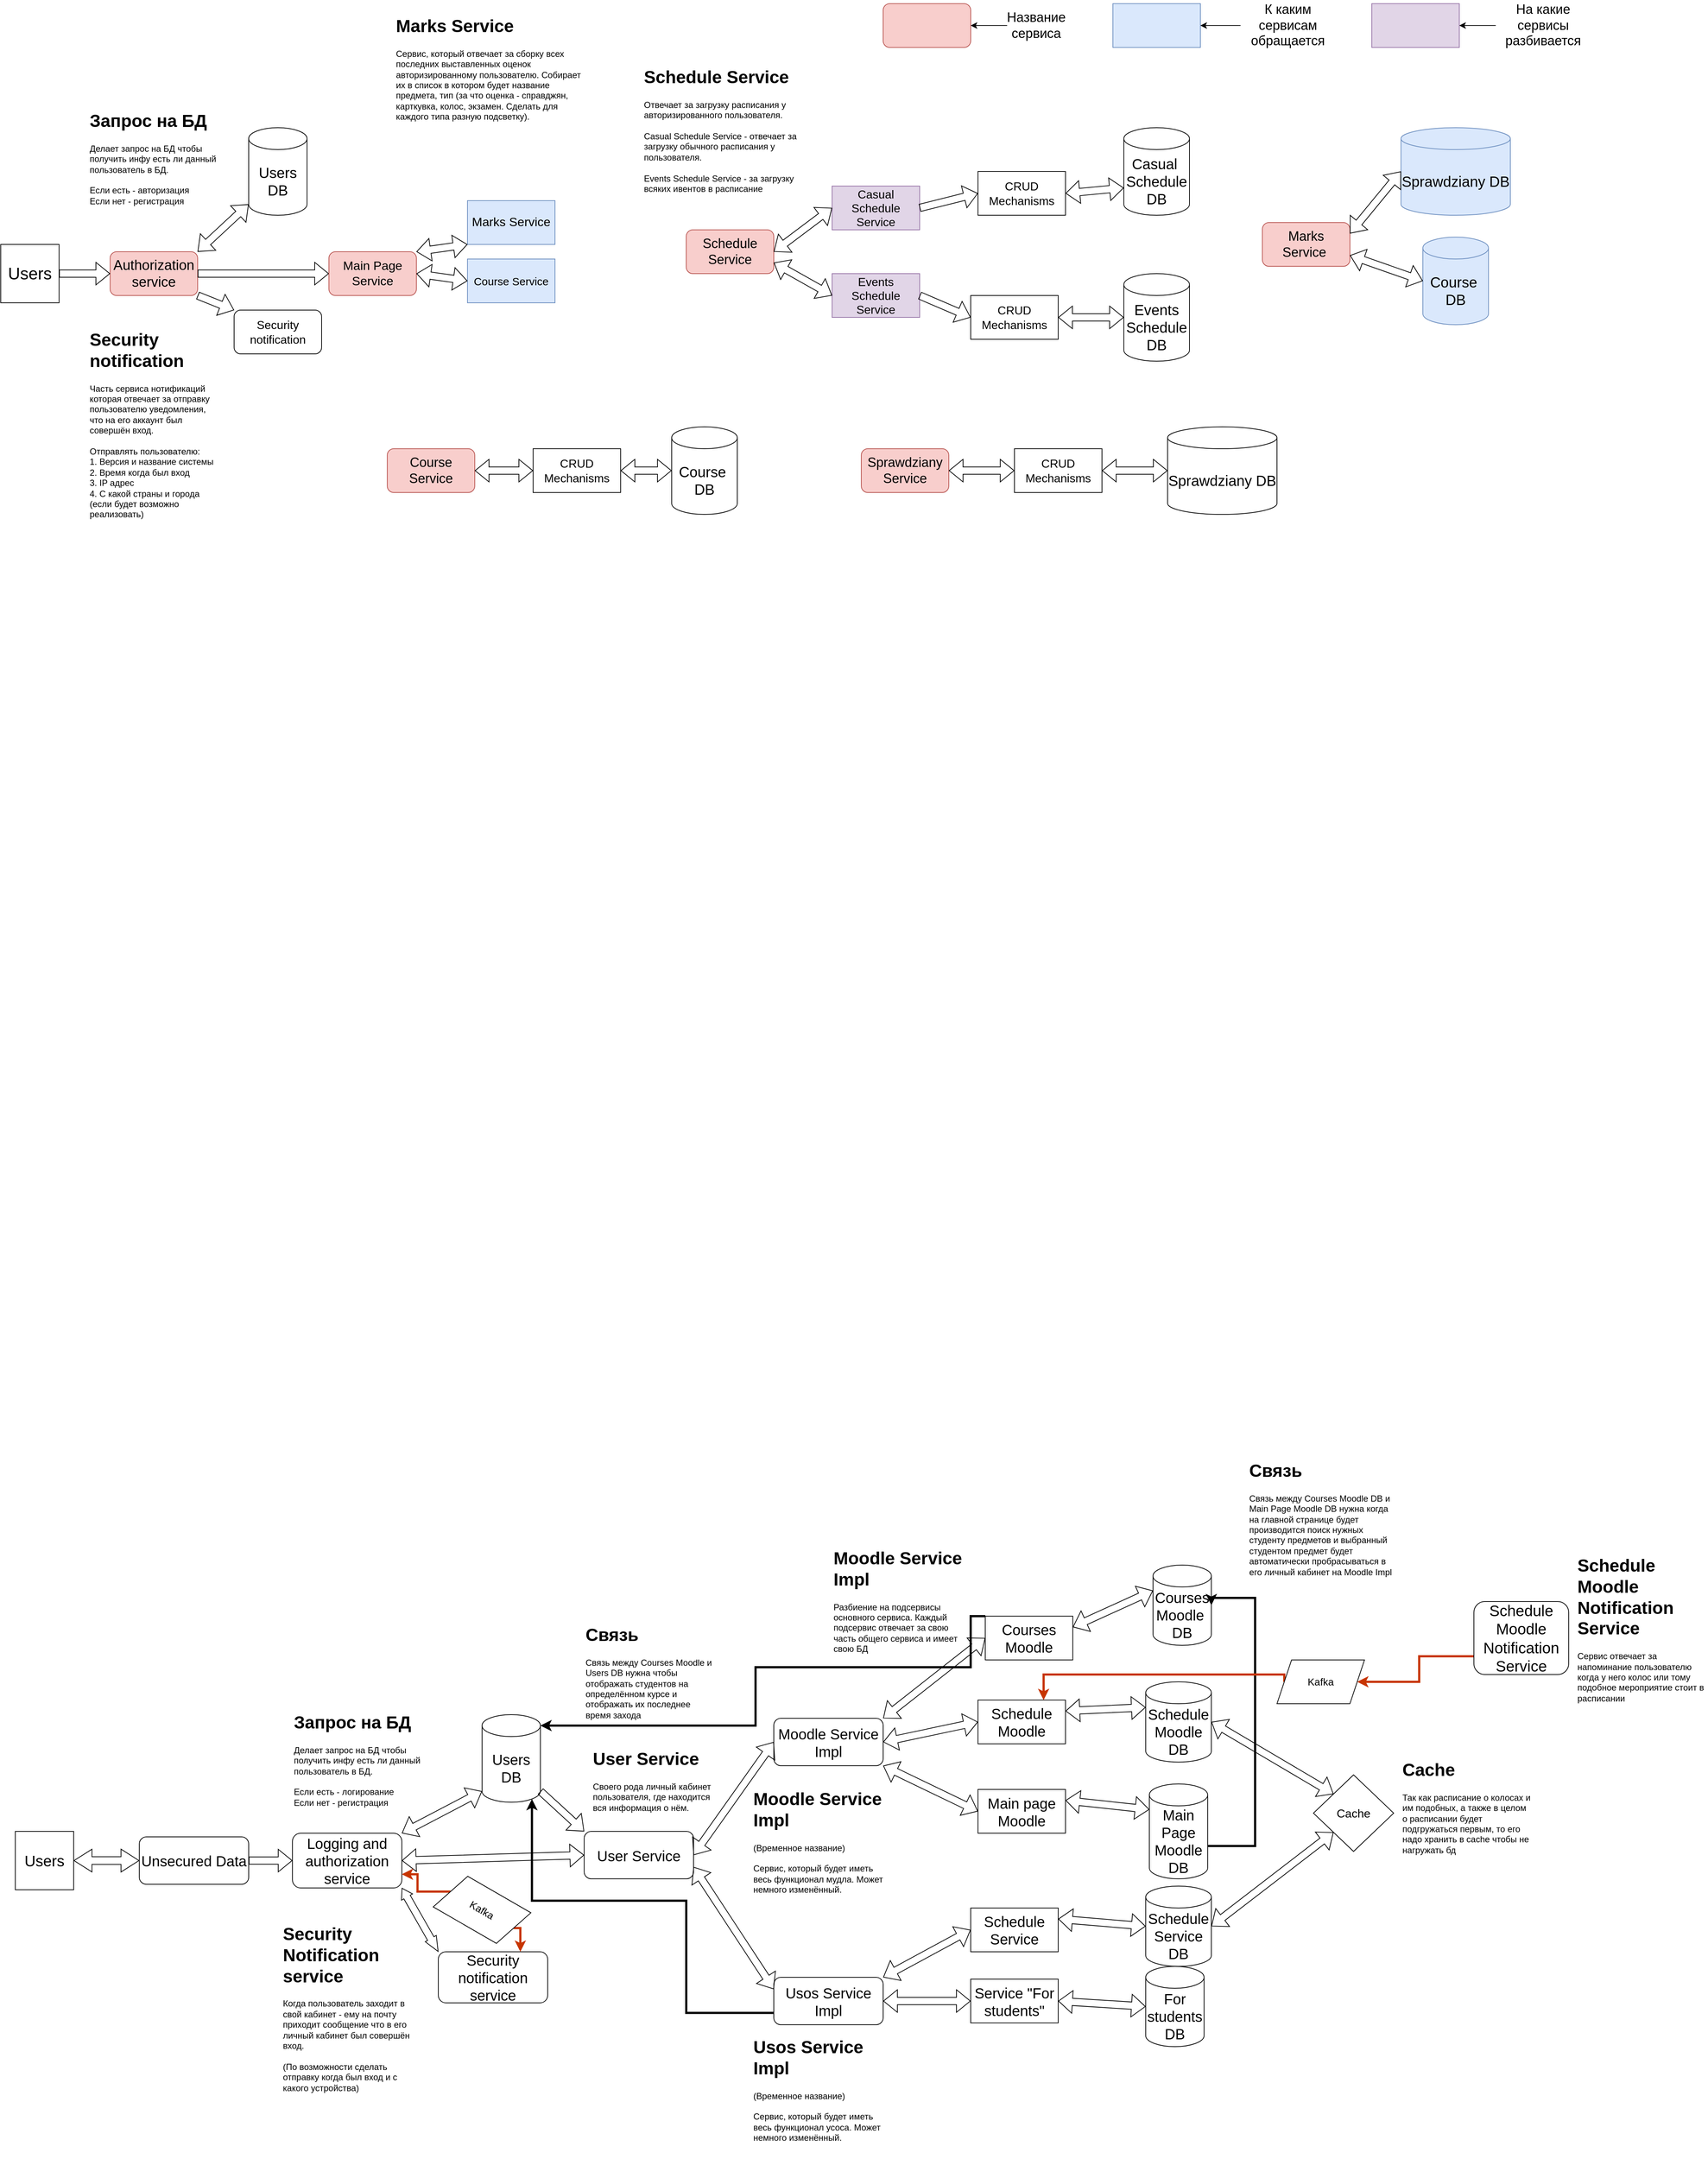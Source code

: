 <mxfile version="24.5.5" type="device">
  <diagram name="Page-1" id="z9QGjYGTWGTTBQzxNK9d">
    <mxGraphModel dx="1736" dy="1939" grid="1" gridSize="10" guides="1" tooltips="1" connect="1" arrows="1" fold="1" page="1" pageScale="1" pageWidth="2000" pageHeight="1000" math="0" shadow="0">
      <root>
        <mxCell id="0" />
        <mxCell id="1" parent="0" />
        <mxCell id="XsvZXBz9a4h5eeezJBc0-1" value="Users" style="whiteSpace=wrap;html=1;aspect=fixed;fontSize=21;" parent="1" vertex="1">
          <mxGeometry x="20" y="1525" width="80" height="80" as="geometry" />
        </mxCell>
        <mxCell id="XsvZXBz9a4h5eeezJBc0-2" value="" style="shape=flexArrow;endArrow=classic;startArrow=classic;html=1;rounded=0;exitX=1;exitY=0.5;exitDx=0;exitDy=0;entryX=0;entryY=0.5;entryDx=0;entryDy=0;width=10.4;startSize=7.864;startWidth=19.68;endSize=7.864;" parent="1" source="XsvZXBz9a4h5eeezJBc0-1" target="XsvZXBz9a4h5eeezJBc0-3" edge="1">
          <mxGeometry width="100" height="100" relative="1" as="geometry">
            <mxPoint x="130" y="1545" as="sourcePoint" />
            <mxPoint x="230" y="1445" as="targetPoint" />
          </mxGeometry>
        </mxCell>
        <mxCell id="XsvZXBz9a4h5eeezJBc0-3" value="Unsecured Data" style="rounded=1;whiteSpace=wrap;html=1;fontSize=20;" parent="1" vertex="1">
          <mxGeometry x="190" y="1532.5" width="150" height="65" as="geometry" />
        </mxCell>
        <mxCell id="XsvZXBz9a4h5eeezJBc0-5" value="Logging and authorization service" style="rounded=1;whiteSpace=wrap;html=1;fontSize=20;" parent="1" vertex="1">
          <mxGeometry x="400" y="1527.5" width="150" height="75" as="geometry" />
        </mxCell>
        <mxCell id="XsvZXBz9a4h5eeezJBc0-7" value="" style="shape=flexArrow;endArrow=classic;html=1;rounded=0;exitX=1;exitY=0.5;exitDx=0;exitDy=0;entryX=0;entryY=0.5;entryDx=0;entryDy=0;" parent="1" source="XsvZXBz9a4h5eeezJBc0-3" target="XsvZXBz9a4h5eeezJBc0-5" edge="1">
          <mxGeometry width="50" height="50" relative="1" as="geometry">
            <mxPoint x="390" y="1685" as="sourcePoint" />
            <mxPoint x="430" y="1635" as="targetPoint" />
          </mxGeometry>
        </mxCell>
        <mxCell id="XsvZXBz9a4h5eeezJBc0-8" value="Users&lt;br&gt;DB" style="shape=cylinder3;whiteSpace=wrap;html=1;boundedLbl=1;backgroundOutline=1;size=15;fontSize=20;" parent="1" vertex="1">
          <mxGeometry x="660" y="1365" width="80" height="120" as="geometry" />
        </mxCell>
        <mxCell id="XsvZXBz9a4h5eeezJBc0-9" value="" style="shape=flexArrow;endArrow=classic;startArrow=classic;html=1;rounded=0;exitX=1;exitY=0;exitDx=0;exitDy=0;entryX=0;entryY=1;entryDx=0;entryDy=-15;entryPerimeter=0;" parent="1" source="XsvZXBz9a4h5eeezJBc0-5" target="XsvZXBz9a4h5eeezJBc0-8" edge="1">
          <mxGeometry width="100" height="100" relative="1" as="geometry">
            <mxPoint x="590" y="1605" as="sourcePoint" />
            <mxPoint x="690" y="1505" as="targetPoint" />
          </mxGeometry>
        </mxCell>
        <mxCell id="XsvZXBz9a4h5eeezJBc0-11" value="&lt;h1 style=&quot;margin-top: 0px;&quot;&gt;Запрос на БД&lt;/h1&gt;&lt;div&gt;Делает запрос на БД чтобы получить инфу есть ли данный пользователь в БД.&amp;nbsp;&lt;br&gt;&lt;br&gt;Если есть - логирование&lt;br&gt;&lt;/div&gt;&lt;div&gt;Если нет - регистрация&lt;/div&gt;" style="text;html=1;whiteSpace=wrap;overflow=hidden;rounded=0;" parent="1" vertex="1">
          <mxGeometry x="400" y="1355" width="180" height="150" as="geometry" />
        </mxCell>
        <mxCell id="XsvZXBz9a4h5eeezJBc0-12" value="User Service" style="rounded=1;whiteSpace=wrap;html=1;fontSize=20;" parent="1" vertex="1">
          <mxGeometry x="800" y="1525" width="150" height="65" as="geometry" />
        </mxCell>
        <mxCell id="XsvZXBz9a4h5eeezJBc0-13" value="" style="shape=flexArrow;endArrow=classic;html=1;rounded=0;exitX=1;exitY=1;exitDx=0;exitDy=-15;exitPerimeter=0;entryX=0;entryY=0;entryDx=0;entryDy=0;" parent="1" source="XsvZXBz9a4h5eeezJBc0-8" target="XsvZXBz9a4h5eeezJBc0-12" edge="1">
          <mxGeometry width="50" height="50" relative="1" as="geometry">
            <mxPoint x="710" y="1575" as="sourcePoint" />
            <mxPoint x="760" y="1525" as="targetPoint" />
          </mxGeometry>
        </mxCell>
        <mxCell id="XsvZXBz9a4h5eeezJBc0-14" value="&lt;h1 style=&quot;margin-top: 0px;&quot;&gt;User Service&lt;/h1&gt;&lt;div&gt;Своего рода личный кабинет пользователя, где находится вся информация о нём.&amp;nbsp;&lt;/div&gt;" style="text;html=1;whiteSpace=wrap;overflow=hidden;rounded=0;" parent="1" vertex="1">
          <mxGeometry x="810" y="1405" width="180" height="100" as="geometry" />
        </mxCell>
        <mxCell id="XsvZXBz9a4h5eeezJBc0-15" value="Security notification service" style="rounded=1;whiteSpace=wrap;html=1;fontSize=20;" parent="1" vertex="1">
          <mxGeometry x="600" y="1690" width="150" height="70" as="geometry" />
        </mxCell>
        <mxCell id="XsvZXBz9a4h5eeezJBc0-17" value="&lt;h1 style=&quot;margin-top: 0px;&quot;&gt;Security Notification service&lt;/h1&gt;&lt;div&gt;Когда пользователь заходит в&amp;nbsp; свой кабинет - ему на почту приходит сообщение что в его личный кабинет был совершён вход.&amp;nbsp;&lt;br&gt;&lt;br&gt;(По возможности сделать отправку когда был вход и с какого устройства)&lt;/div&gt;" style="text;html=1;whiteSpace=wrap;overflow=hidden;rounded=0;" parent="1" vertex="1">
          <mxGeometry x="385" y="1645" width="180" height="240" as="geometry" />
        </mxCell>
        <mxCell id="XsvZXBz9a4h5eeezJBc0-19" value="Moodle Service Impl" style="rounded=1;whiteSpace=wrap;html=1;fontSize=20;" parent="1" vertex="1">
          <mxGeometry x="1060" y="1370" width="150" height="65" as="geometry" />
        </mxCell>
        <mxCell id="XsvZXBz9a4h5eeezJBc0-21" value="" style="shape=flexArrow;endArrow=classic;startArrow=classic;html=1;rounded=0;exitX=1;exitY=1;exitDx=0;exitDy=0;entryX=0;entryY=0;entryDx=0;entryDy=0;endWidth=6.42;endSize=6.44;startWidth=6.42;startSize=4.286;" parent="1" source="XsvZXBz9a4h5eeezJBc0-5" target="XsvZXBz9a4h5eeezJBc0-15" edge="1">
          <mxGeometry width="100" height="100" relative="1" as="geometry">
            <mxPoint x="650" y="1845" as="sourcePoint" />
            <mxPoint x="750" y="1745" as="targetPoint" />
          </mxGeometry>
        </mxCell>
        <mxCell id="XsvZXBz9a4h5eeezJBc0-22" value="" style="shape=flexArrow;endArrow=classic;startArrow=classic;html=1;rounded=0;exitX=1;exitY=0.5;exitDx=0;exitDy=0;entryX=0;entryY=0.5;entryDx=0;entryDy=0;" parent="1" source="XsvZXBz9a4h5eeezJBc0-12" target="XsvZXBz9a4h5eeezJBc0-19" edge="1">
          <mxGeometry width="100" height="100" relative="1" as="geometry">
            <mxPoint x="1030" y="1560" as="sourcePoint" />
            <mxPoint x="1130" y="1460" as="targetPoint" />
          </mxGeometry>
        </mxCell>
        <mxCell id="XsvZXBz9a4h5eeezJBc0-23" value="&lt;h1 style=&quot;margin-top: 0px;&quot;&gt;Moodle Service Impl&lt;/h1&gt;&lt;div&gt;(Временное название)&lt;/div&gt;&lt;div&gt;&lt;br&gt;&lt;/div&gt;&lt;div&gt;Сервис, который будет иметь весь функционал мудла. Может немного изменённый.&amp;nbsp;&lt;/div&gt;" style="text;html=1;whiteSpace=wrap;overflow=hidden;rounded=0;" parent="1" vertex="1">
          <mxGeometry x="1030" y="1460" width="180" height="170" as="geometry" />
        </mxCell>
        <mxCell id="XsvZXBz9a4h5eeezJBc0-27" value="Courses Moodle" style="rounded=0;whiteSpace=wrap;html=1;fontSize=20;" parent="1" vertex="1">
          <mxGeometry x="1350" y="1230" width="120" height="60" as="geometry" />
        </mxCell>
        <mxCell id="XsvZXBz9a4h5eeezJBc0-28" value="Schedule Moodle" style="rounded=0;whiteSpace=wrap;html=1;fontSize=20;" parent="1" vertex="1">
          <mxGeometry x="1340" y="1345" width="120" height="60" as="geometry" />
        </mxCell>
        <mxCell id="XsvZXBz9a4h5eeezJBc0-30" value="Main page Moodle" style="rounded=0;whiteSpace=wrap;html=1;fontSize=20;" parent="1" vertex="1">
          <mxGeometry x="1340" y="1467.5" width="120" height="60" as="geometry" />
        </mxCell>
        <mxCell id="XsvZXBz9a4h5eeezJBc0-31" value="" style="shape=flexArrow;endArrow=classic;startArrow=classic;html=1;rounded=0;exitX=1;exitY=0;exitDx=0;exitDy=0;entryX=0;entryY=0.5;entryDx=0;entryDy=0;" parent="1" source="XsvZXBz9a4h5eeezJBc0-19" target="XsvZXBz9a4h5eeezJBc0-27" edge="1">
          <mxGeometry width="100" height="100" relative="1" as="geometry">
            <mxPoint x="1250" y="1650" as="sourcePoint" />
            <mxPoint x="1350" y="1550" as="targetPoint" />
          </mxGeometry>
        </mxCell>
        <mxCell id="XsvZXBz9a4h5eeezJBc0-32" value="" style="shape=flexArrow;endArrow=classic;startArrow=classic;html=1;rounded=0;entryX=0;entryY=0.5;entryDx=0;entryDy=0;exitX=1;exitY=0.5;exitDx=0;exitDy=0;" parent="1" source="XsvZXBz9a4h5eeezJBc0-19" target="XsvZXBz9a4h5eeezJBc0-28" edge="1">
          <mxGeometry width="100" height="100" relative="1" as="geometry">
            <mxPoint x="1160" y="1530" as="sourcePoint" />
            <mxPoint x="1260" y="1430" as="targetPoint" />
          </mxGeometry>
        </mxCell>
        <mxCell id="XsvZXBz9a4h5eeezJBc0-33" value="" style="shape=flexArrow;endArrow=classic;startArrow=classic;html=1;rounded=0;exitX=1;exitY=1;exitDx=0;exitDy=0;entryX=0;entryY=0.5;entryDx=0;entryDy=0;" parent="1" source="XsvZXBz9a4h5eeezJBc0-19" target="XsvZXBz9a4h5eeezJBc0-30" edge="1">
          <mxGeometry width="100" height="100" relative="1" as="geometry">
            <mxPoint x="1240" y="1640" as="sourcePoint" />
            <mxPoint x="1340" y="1540" as="targetPoint" />
          </mxGeometry>
        </mxCell>
        <mxCell id="XsvZXBz9a4h5eeezJBc0-36" value="Courses Moodle&amp;nbsp; DB" style="shape=cylinder3;whiteSpace=wrap;html=1;boundedLbl=1;backgroundOutline=1;size=15;fontSize=20;" parent="1" vertex="1">
          <mxGeometry x="1580" y="1160" width="80" height="110" as="geometry" />
        </mxCell>
        <mxCell id="XsvZXBz9a4h5eeezJBc0-37" value="" style="shape=flexArrow;endArrow=classic;startArrow=classic;html=1;rounded=0;exitX=1;exitY=0.25;exitDx=0;exitDy=0;entryX=0;entryY=0;entryDx=0;entryDy=35;entryPerimeter=0;" parent="1" source="XsvZXBz9a4h5eeezJBc0-27" target="XsvZXBz9a4h5eeezJBc0-36" edge="1">
          <mxGeometry width="100" height="100" relative="1" as="geometry">
            <mxPoint x="1540" y="1440" as="sourcePoint" />
            <mxPoint x="1640" y="1340" as="targetPoint" />
          </mxGeometry>
        </mxCell>
        <mxCell id="XsvZXBz9a4h5eeezJBc0-38" value="Schedule Moodle DB" style="shape=cylinder3;whiteSpace=wrap;html=1;boundedLbl=1;backgroundOutline=1;size=15;fontSize=20;" parent="1" vertex="1">
          <mxGeometry x="1570" y="1320" width="90" height="110" as="geometry" />
        </mxCell>
        <mxCell id="XsvZXBz9a4h5eeezJBc0-39" value="" style="shape=flexArrow;endArrow=classic;startArrow=classic;html=1;rounded=0;exitX=1;exitY=0.25;exitDx=0;exitDy=0;entryX=0;entryY=0;entryDx=0;entryDy=35;entryPerimeter=0;" parent="1" source="XsvZXBz9a4h5eeezJBc0-28" target="XsvZXBz9a4h5eeezJBc0-38" edge="1">
          <mxGeometry width="100" height="100" relative="1" as="geometry">
            <mxPoint x="1470" y="1510" as="sourcePoint" />
            <mxPoint x="1570" y="1410" as="targetPoint" />
          </mxGeometry>
        </mxCell>
        <mxCell id="XsvZXBz9a4h5eeezJBc0-40" value="Main Page Moodle DB" style="shape=cylinder3;whiteSpace=wrap;html=1;boundedLbl=1;backgroundOutline=1;size=15;fontSize=20;" parent="1" vertex="1">
          <mxGeometry x="1575" y="1460" width="80" height="130" as="geometry" />
        </mxCell>
        <mxCell id="XsvZXBz9a4h5eeezJBc0-41" value="" style="shape=flexArrow;endArrow=classic;startArrow=classic;html=1;rounded=0;exitX=1;exitY=0.25;exitDx=0;exitDy=0;entryX=0;entryY=0;entryDx=0;entryDy=35;entryPerimeter=0;" parent="1" source="XsvZXBz9a4h5eeezJBc0-30" target="XsvZXBz9a4h5eeezJBc0-40" edge="1">
          <mxGeometry width="100" height="100" relative="1" as="geometry">
            <mxPoint x="1400" y="1700" as="sourcePoint" />
            <mxPoint x="1500" y="1600" as="targetPoint" />
          </mxGeometry>
        </mxCell>
        <mxCell id="XsvZXBz9a4h5eeezJBc0-42" style="edgeStyle=orthogonalEdgeStyle;rounded=0;orthogonalLoop=1;jettySize=auto;html=1;entryX=1;entryY=0.5;entryDx=0;entryDy=0;entryPerimeter=0;fontSize=14;spacing=2;strokeWidth=3;" parent="1" source="XsvZXBz9a4h5eeezJBc0-40" target="XsvZXBz9a4h5eeezJBc0-36" edge="1">
          <mxGeometry relative="1" as="geometry">
            <Array as="points">
              <mxPoint x="1720" y="1545" />
              <mxPoint x="1720" y="1205" />
            </Array>
          </mxGeometry>
        </mxCell>
        <mxCell id="XsvZXBz9a4h5eeezJBc0-43" value="&lt;h1 style=&quot;margin-top: 0px;&quot;&gt;Moodle Service Impl&lt;/h1&gt;&lt;div&gt;Разбиение на подсервисы основного сервиса. Каждый подсервис отвечает за свою часть общего сервиса и имеет свою БД&lt;/div&gt;" style="text;html=1;whiteSpace=wrap;overflow=hidden;rounded=0;" parent="1" vertex="1">
          <mxGeometry x="1140" y="1130" width="180" height="160" as="geometry" />
        </mxCell>
        <mxCell id="XsvZXBz9a4h5eeezJBc0-44" value="&lt;h1 style=&quot;margin-top: 0px;&quot;&gt;Связь&lt;/h1&gt;&lt;div&gt;Связь между Courses Moodle DB и Main Page Moodle DB нужна когда на главной странице будет производится поиск нужных студенту предметов и выбранный студентом предмет будет автоматически пробрасываться в его личный кабинет на Moodle Impl&lt;/div&gt;" style="text;html=1;whiteSpace=wrap;overflow=hidden;rounded=0;" parent="1" vertex="1">
          <mxGeometry x="1710" y="1010" width="200" height="190" as="geometry" />
        </mxCell>
        <mxCell id="XsvZXBz9a4h5eeezJBc0-45" value="Usos Service Impl" style="rounded=1;whiteSpace=wrap;html=1;fontSize=20;" parent="1" vertex="1">
          <mxGeometry x="1060" y="1725" width="150" height="65" as="geometry" />
        </mxCell>
        <mxCell id="XsvZXBz9a4h5eeezJBc0-47" style="edgeStyle=orthogonalEdgeStyle;rounded=0;orthogonalLoop=1;jettySize=auto;html=1;exitX=0;exitY=0;exitDx=0;exitDy=0;entryX=1;entryY=0;entryDx=0;entryDy=15;entryPerimeter=0;strokeWidth=3;" parent="1" source="XsvZXBz9a4h5eeezJBc0-27" target="XsvZXBz9a4h5eeezJBc0-8" edge="1">
          <mxGeometry relative="1" as="geometry">
            <Array as="points">
              <mxPoint x="1330" y="1300" />
              <mxPoint x="1035" y="1300" />
              <mxPoint x="1035" y="1380" />
            </Array>
          </mxGeometry>
        </mxCell>
        <mxCell id="XsvZXBz9a4h5eeezJBc0-48" value="" style="shape=flexArrow;endArrow=classic;startArrow=classic;html=1;rounded=0;exitX=1;exitY=0.75;exitDx=0;exitDy=0;entryX=0;entryY=0.25;entryDx=0;entryDy=0;" parent="1" source="XsvZXBz9a4h5eeezJBc0-12" target="XsvZXBz9a4h5eeezJBc0-45" edge="1">
          <mxGeometry width="100" height="100" relative="1" as="geometry">
            <mxPoint x="910" y="1770" as="sourcePoint" />
            <mxPoint x="1010" y="1670" as="targetPoint" />
          </mxGeometry>
        </mxCell>
        <mxCell id="XsvZXBz9a4h5eeezJBc0-49" style="edgeStyle=orthogonalEdgeStyle;rounded=0;orthogonalLoop=1;jettySize=auto;html=1;exitX=0;exitY=0.75;exitDx=0;exitDy=0;entryX=0.855;entryY=1;entryDx=0;entryDy=-4.35;entryPerimeter=0;strokeWidth=3;" parent="1" source="XsvZXBz9a4h5eeezJBc0-45" target="XsvZXBz9a4h5eeezJBc0-8" edge="1">
          <mxGeometry relative="1" as="geometry">
            <Array as="points">
              <mxPoint x="940" y="1774" />
              <mxPoint x="940" y="1620" />
              <mxPoint x="728" y="1620" />
            </Array>
          </mxGeometry>
        </mxCell>
        <mxCell id="XsvZXBz9a4h5eeezJBc0-50" value="&lt;h1 style=&quot;margin-top: 0px;&quot;&gt;Связь&lt;/h1&gt;&lt;div&gt;Связь между Courses Moodle и Users DB нужна чтобы отображать студентов на определённом курсе и отображать их последнее время захода&lt;/div&gt;" style="text;html=1;whiteSpace=wrap;overflow=hidden;rounded=0;" parent="1" vertex="1">
          <mxGeometry x="800" y="1235" width="180" height="145" as="geometry" />
        </mxCell>
        <mxCell id="XsvZXBz9a4h5eeezJBc0-51" value="Schedule Service" style="rounded=0;whiteSpace=wrap;html=1;fontSize=20;" parent="1" vertex="1">
          <mxGeometry x="1330" y="1630" width="120" height="60" as="geometry" />
        </mxCell>
        <mxCell id="XsvZXBz9a4h5eeezJBc0-52" value="Service &quot;For students&quot;" style="rounded=0;whiteSpace=wrap;html=1;fontSize=20;" parent="1" vertex="1">
          <mxGeometry x="1330" y="1727.5" width="120" height="60" as="geometry" />
        </mxCell>
        <mxCell id="XsvZXBz9a4h5eeezJBc0-54" value="" style="shape=flexArrow;endArrow=classic;startArrow=classic;html=1;rounded=0;exitX=1;exitY=0;exitDx=0;exitDy=0;entryX=0;entryY=0.5;entryDx=0;entryDy=0;" parent="1" source="XsvZXBz9a4h5eeezJBc0-45" target="XsvZXBz9a4h5eeezJBc0-51" edge="1">
          <mxGeometry width="100" height="100" relative="1" as="geometry">
            <mxPoint x="1160" y="1960" as="sourcePoint" />
            <mxPoint x="1260" y="1860" as="targetPoint" />
          </mxGeometry>
        </mxCell>
        <mxCell id="XsvZXBz9a4h5eeezJBc0-55" value="" style="shape=flexArrow;endArrow=classic;startArrow=classic;html=1;rounded=0;exitX=1;exitY=0.5;exitDx=0;exitDy=0;entryX=0;entryY=0.5;entryDx=0;entryDy=0;" parent="1" source="XsvZXBz9a4h5eeezJBc0-45" target="XsvZXBz9a4h5eeezJBc0-52" edge="1">
          <mxGeometry width="100" height="100" relative="1" as="geometry">
            <mxPoint x="1220" y="1765" as="sourcePoint" />
            <mxPoint x="1340" y="1700" as="targetPoint" />
          </mxGeometry>
        </mxCell>
        <mxCell id="XsvZXBz9a4h5eeezJBc0-57" value="Schedule Service DB" style="shape=cylinder3;whiteSpace=wrap;html=1;boundedLbl=1;backgroundOutline=1;size=15;fontSize=20;" parent="1" vertex="1">
          <mxGeometry x="1570" y="1600" width="90" height="110" as="geometry" />
        </mxCell>
        <mxCell id="XsvZXBz9a4h5eeezJBc0-58" value="" style="shape=flexArrow;endArrow=classic;startArrow=classic;html=1;rounded=0;exitX=1;exitY=0.25;exitDx=0;exitDy=0;entryX=0;entryY=0.5;entryDx=0;entryDy=0;entryPerimeter=0;" parent="1" source="XsvZXBz9a4h5eeezJBc0-51" target="XsvZXBz9a4h5eeezJBc0-57" edge="1">
          <mxGeometry width="100" height="100" relative="1" as="geometry">
            <mxPoint x="1520" y="1870" as="sourcePoint" />
            <mxPoint x="1620" y="1770" as="targetPoint" />
          </mxGeometry>
        </mxCell>
        <mxCell id="XsvZXBz9a4h5eeezJBc0-59" value="" style="shape=flexArrow;endArrow=classic;startArrow=classic;html=1;rounded=0;exitX=1;exitY=0.5;exitDx=0;exitDy=0;entryX=0;entryY=0.5;entryDx=0;entryDy=0;" parent="1" source="XsvZXBz9a4h5eeezJBc0-5" target="XsvZXBz9a4h5eeezJBc0-12" edge="1">
          <mxGeometry width="100" height="100" relative="1" as="geometry">
            <mxPoint x="650" y="1640" as="sourcePoint" />
            <mxPoint x="750" y="1540" as="targetPoint" />
          </mxGeometry>
        </mxCell>
        <mxCell id="XsvZXBz9a4h5eeezJBc0-62" style="edgeStyle=orthogonalEdgeStyle;rounded=0;orthogonalLoop=1;jettySize=auto;html=1;exitX=0;exitY=0.5;exitDx=0;exitDy=0;entryX=1;entryY=0.75;entryDx=0;entryDy=0;fillColor=#fa6800;strokeColor=#C73500;strokeWidth=3;" parent="1" source="XsvZXBz9a4h5eeezJBc0-60" target="XsvZXBz9a4h5eeezJBc0-5" edge="1">
          <mxGeometry relative="1" as="geometry" />
        </mxCell>
        <mxCell id="XsvZXBz9a4h5eeezJBc0-63" style="edgeStyle=orthogonalEdgeStyle;rounded=0;orthogonalLoop=1;jettySize=auto;html=1;exitX=1;exitY=0.5;exitDx=0;exitDy=0;entryX=0.75;entryY=0;entryDx=0;entryDy=0;fillColor=#fa6800;strokeColor=#C73500;strokeWidth=3;" parent="1" source="XsvZXBz9a4h5eeezJBc0-60" target="XsvZXBz9a4h5eeezJBc0-15" edge="1">
          <mxGeometry relative="1" as="geometry" />
        </mxCell>
        <mxCell id="XsvZXBz9a4h5eeezJBc0-60" value="Kafka" style="shape=parallelogram;perimeter=parallelogramPerimeter;whiteSpace=wrap;html=1;fixedSize=1;rotation=30;fontSize=14;" parent="1" vertex="1">
          <mxGeometry x="600" y="1602.5" width="120" height="60" as="geometry" />
        </mxCell>
        <mxCell id="XsvZXBz9a4h5eeezJBc0-64" value="For students DB" style="shape=cylinder3;whiteSpace=wrap;html=1;boundedLbl=1;backgroundOutline=1;size=15;fontSize=20;" parent="1" vertex="1">
          <mxGeometry x="1570" y="1710" width="80" height="110" as="geometry" />
        </mxCell>
        <mxCell id="XsvZXBz9a4h5eeezJBc0-65" value="" style="shape=flexArrow;endArrow=classic;startArrow=classic;html=1;rounded=0;exitX=1;exitY=0.5;exitDx=0;exitDy=0;entryX=0;entryY=0.5;entryDx=0;entryDy=0;entryPerimeter=0;" parent="1" source="XsvZXBz9a4h5eeezJBc0-52" target="XsvZXBz9a4h5eeezJBc0-64" edge="1">
          <mxGeometry width="100" height="100" relative="1" as="geometry">
            <mxPoint x="1550" y="1960" as="sourcePoint" />
            <mxPoint x="1650" y="1860" as="targetPoint" />
          </mxGeometry>
        </mxCell>
        <mxCell id="XsvZXBz9a4h5eeezJBc0-69" value="Cache" style="rhombus;whiteSpace=wrap;html=1;fontSize=16;" parent="1" vertex="1">
          <mxGeometry x="1800" y="1447.5" width="110" height="105" as="geometry" />
        </mxCell>
        <mxCell id="XsvZXBz9a4h5eeezJBc0-70" value="" style="shape=flexArrow;endArrow=classic;startArrow=classic;html=1;rounded=0;exitX=1;exitY=0.5;exitDx=0;exitDy=0;exitPerimeter=0;entryX=0;entryY=0;entryDx=0;entryDy=0;" parent="1" source="XsvZXBz9a4h5eeezJBc0-38" target="XsvZXBz9a4h5eeezJBc0-69" edge="1">
          <mxGeometry width="100" height="100" relative="1" as="geometry">
            <mxPoint x="1820" y="1740" as="sourcePoint" />
            <mxPoint x="1920" y="1640" as="targetPoint" />
          </mxGeometry>
        </mxCell>
        <mxCell id="XsvZXBz9a4h5eeezJBc0-71" value="" style="shape=flexArrow;endArrow=classic;startArrow=classic;html=1;rounded=0;exitX=1;exitY=0.5;exitDx=0;exitDy=0;exitPerimeter=0;entryX=0;entryY=1;entryDx=0;entryDy=0;" parent="1" source="XsvZXBz9a4h5eeezJBc0-57" target="XsvZXBz9a4h5eeezJBc0-69" edge="1">
          <mxGeometry width="100" height="100" relative="1" as="geometry">
            <mxPoint x="1760" y="1730" as="sourcePoint" />
            <mxPoint x="1860" y="1630" as="targetPoint" />
          </mxGeometry>
        </mxCell>
        <mxCell id="XsvZXBz9a4h5eeezJBc0-72" value="&lt;h1 style=&quot;margin-top: 0px;&quot;&gt;Cache&lt;/h1&gt;&lt;div&gt;Так как расписание о колосах и им подобных, а также в целом о расписании будет подгружаться первым, то его надо хранить в cache чтобы не нагружать бд&lt;/div&gt;" style="text;html=1;whiteSpace=wrap;overflow=hidden;rounded=0;" parent="1" vertex="1">
          <mxGeometry x="1920" y="1420" width="180" height="140" as="geometry" />
        </mxCell>
        <mxCell id="XsvZXBz9a4h5eeezJBc0-77" value="&lt;h1 style=&quot;margin-top: 0px;&quot;&gt;Usos Service Impl&lt;/h1&gt;&lt;div&gt;(Временное название)&lt;/div&gt;&lt;div&gt;&lt;br&gt;&lt;/div&gt;&lt;div&gt;Сервис, который будет иметь весь функционал усоса. Может немного изменённый.&amp;nbsp;&lt;/div&gt;" style="text;html=1;whiteSpace=wrap;overflow=hidden;rounded=0;" parent="1" vertex="1">
          <mxGeometry x="1030" y="1800" width="180" height="170" as="geometry" />
        </mxCell>
        <mxCell id="XsvZXBz9a4h5eeezJBc0-85" style="edgeStyle=orthogonalEdgeStyle;rounded=0;orthogonalLoop=1;jettySize=auto;html=1;exitX=0;exitY=0.75;exitDx=0;exitDy=0;entryX=1;entryY=0.5;entryDx=0;entryDy=0;fillColor=#fa6800;strokeColor=#C73500;strokeWidth=3;" parent="1" source="XsvZXBz9a4h5eeezJBc0-79" target="XsvZXBz9a4h5eeezJBc0-84" edge="1">
          <mxGeometry relative="1" as="geometry" />
        </mxCell>
        <mxCell id="XsvZXBz9a4h5eeezJBc0-79" value="&lt;font style=&quot;font-size: 21px;&quot;&gt;Schedule Moodle Notification Service&lt;/font&gt;" style="rounded=1;whiteSpace=wrap;html=1;fontSize=16;" parent="1" vertex="1">
          <mxGeometry x="2020" y="1210" width="130" height="100" as="geometry" />
        </mxCell>
        <mxCell id="XsvZXBz9a4h5eeezJBc0-82" value="&lt;h1 style=&quot;margin-top: 0px;&quot;&gt;Schedule Moodle Notification Service&lt;/h1&gt;&lt;div&gt;Сервис отвечает за напоминание пользователю когда у него колос или тому подобное мероприятие стоит в расписании&lt;/div&gt;" style="text;html=1;whiteSpace=wrap;overflow=hidden;rounded=0;" parent="1" vertex="1">
          <mxGeometry x="2160" y="1140" width="180" height="210" as="geometry" />
        </mxCell>
        <mxCell id="XsvZXBz9a4h5eeezJBc0-86" style="edgeStyle=orthogonalEdgeStyle;rounded=0;orthogonalLoop=1;jettySize=auto;html=1;exitX=0;exitY=0.5;exitDx=0;exitDy=0;entryX=0.75;entryY=0;entryDx=0;entryDy=0;fillColor=#fa6800;strokeColor=#C73500;strokeWidth=3;" parent="1" source="XsvZXBz9a4h5eeezJBc0-84" target="XsvZXBz9a4h5eeezJBc0-28" edge="1">
          <mxGeometry relative="1" as="geometry">
            <Array as="points">
              <mxPoint x="1760" y="1310" />
              <mxPoint x="1430" y="1310" />
            </Array>
          </mxGeometry>
        </mxCell>
        <mxCell id="XsvZXBz9a4h5eeezJBc0-84" value="Kafka" style="shape=parallelogram;perimeter=parallelogramPerimeter;whiteSpace=wrap;html=1;fixedSize=1;rotation=0;fontSize=14;" parent="1" vertex="1">
          <mxGeometry x="1750" y="1290" width="120" height="60" as="geometry" />
        </mxCell>
        <mxCell id="DhaoG3xxM838QycgmAT9-1" value="Users" style="whiteSpace=wrap;html=1;aspect=fixed;fontSize=23;" parent="1" vertex="1">
          <mxGeometry y="-650" width="80" height="80" as="geometry" />
        </mxCell>
        <mxCell id="DhaoG3xxM838QycgmAT9-2" value="Authorization service" style="rounded=1;whiteSpace=wrap;html=1;fontSize=19;fillColor=#f8cecc;strokeColor=#b85450;" parent="1" vertex="1">
          <mxGeometry x="150" y="-640" width="120" height="60" as="geometry" />
        </mxCell>
        <mxCell id="DhaoG3xxM838QycgmAT9-3" value="" style="shape=flexArrow;endArrow=classic;html=1;rounded=0;exitX=1;exitY=0.5;exitDx=0;exitDy=0;entryX=0;entryY=0.5;entryDx=0;entryDy=0;" parent="1" source="DhaoG3xxM838QycgmAT9-1" target="DhaoG3xxM838QycgmAT9-2" edge="1">
          <mxGeometry width="50" height="50" relative="1" as="geometry">
            <mxPoint x="110" y="-490" as="sourcePoint" />
            <mxPoint x="160" y="-540" as="targetPoint" />
          </mxGeometry>
        </mxCell>
        <mxCell id="DhaoG3xxM838QycgmAT9-4" value="Users&lt;br&gt;DB" style="shape=cylinder3;whiteSpace=wrap;html=1;boundedLbl=1;backgroundOutline=1;size=15;fontSize=20;" parent="1" vertex="1">
          <mxGeometry x="340" y="-810" width="80" height="120" as="geometry" />
        </mxCell>
        <mxCell id="DhaoG3xxM838QycgmAT9-5" value="" style="shape=flexArrow;endArrow=classic;startArrow=classic;html=1;rounded=0;entryX=0;entryY=1;entryDx=0;entryDy=-15;entryPerimeter=0;exitX=1;exitY=0;exitDx=0;exitDy=0;" parent="1" source="DhaoG3xxM838QycgmAT9-2" target="DhaoG3xxM838QycgmAT9-4" edge="1">
          <mxGeometry width="100" height="100" relative="1" as="geometry">
            <mxPoint x="340" y="-550" as="sourcePoint" />
            <mxPoint x="440" y="-650" as="targetPoint" />
          </mxGeometry>
        </mxCell>
        <mxCell id="DhaoG3xxM838QycgmAT9-6" value="Security notification" style="rounded=1;whiteSpace=wrap;html=1;fontSize=16;" parent="1" vertex="1">
          <mxGeometry x="320" y="-560" width="120" height="60" as="geometry" />
        </mxCell>
        <mxCell id="DhaoG3xxM838QycgmAT9-8" value="" style="shape=flexArrow;endArrow=classic;html=1;rounded=0;exitX=1;exitY=1;exitDx=0;exitDy=0;entryX=0;entryY=0;entryDx=0;entryDy=0;" parent="1" source="DhaoG3xxM838QycgmAT9-2" target="DhaoG3xxM838QycgmAT9-6" edge="1">
          <mxGeometry width="50" height="50" relative="1" as="geometry">
            <mxPoint x="380" y="-600" as="sourcePoint" />
            <mxPoint x="430" y="-650" as="targetPoint" />
          </mxGeometry>
        </mxCell>
        <mxCell id="DhaoG3xxM838QycgmAT9-9" value="" style="shape=flexArrow;endArrow=classic;html=1;rounded=0;exitX=1;exitY=0.5;exitDx=0;exitDy=0;entryX=0;entryY=0.5;entryDx=0;entryDy=0;" parent="1" source="DhaoG3xxM838QycgmAT9-2" target="DhaoG3xxM838QycgmAT9-10" edge="1">
          <mxGeometry width="50" height="50" relative="1" as="geometry">
            <mxPoint x="480" y="-610" as="sourcePoint" />
            <mxPoint x="530" y="-610" as="targetPoint" />
          </mxGeometry>
        </mxCell>
        <mxCell id="DhaoG3xxM838QycgmAT9-10" value="Main Page Service" style="rounded=1;whiteSpace=wrap;html=1;fontSize=17;fillColor=#f8cecc;strokeColor=#b85450;" parent="1" vertex="1">
          <mxGeometry x="450" y="-640" width="120" height="60" as="geometry" />
        </mxCell>
        <mxCell id="DhaoG3xxM838QycgmAT9-12" value="Marks Service" style="rounded=0;whiteSpace=wrap;html=1;fontSize=17;fillColor=#dae8fc;strokeColor=#6c8ebf;" parent="1" vertex="1">
          <mxGeometry x="640" y="-710" width="120" height="60" as="geometry" />
        </mxCell>
        <mxCell id="DhaoG3xxM838QycgmAT9-13" value="" style="shape=flexArrow;endArrow=classic;startArrow=classic;html=1;rounded=0;entryX=0;entryY=1;entryDx=0;entryDy=0;exitX=1;exitY=0;exitDx=0;exitDy=0;" parent="1" source="DhaoG3xxM838QycgmAT9-10" target="DhaoG3xxM838QycgmAT9-12" edge="1">
          <mxGeometry width="100" height="100" relative="1" as="geometry">
            <mxPoint x="610" y="-500" as="sourcePoint" />
            <mxPoint x="710" y="-600" as="targetPoint" />
          </mxGeometry>
        </mxCell>
        <mxCell id="DhaoG3xxM838QycgmAT9-14" value="Course Service" style="rounded=0;whiteSpace=wrap;html=1;fontSize=15;fillColor=#dae8fc;strokeColor=#6c8ebf;" parent="1" vertex="1">
          <mxGeometry x="640" y="-630" width="120" height="60" as="geometry" />
        </mxCell>
        <mxCell id="DhaoG3xxM838QycgmAT9-15" value="" style="shape=flexArrow;endArrow=classic;startArrow=classic;html=1;rounded=0;exitX=1;exitY=0.5;exitDx=0;exitDy=0;entryX=0;entryY=0.5;entryDx=0;entryDy=0;" parent="1" source="DhaoG3xxM838QycgmAT9-10" target="DhaoG3xxM838QycgmAT9-14" edge="1">
          <mxGeometry width="100" height="100" relative="1" as="geometry">
            <mxPoint x="600" y="-460" as="sourcePoint" />
            <mxPoint x="700" y="-560" as="targetPoint" />
          </mxGeometry>
        </mxCell>
        <mxCell id="DhaoG3xxM838QycgmAT9-16" value="&lt;h1 style=&quot;margin-top: 0px;&quot;&gt;Marks Service&lt;/h1&gt;&lt;div&gt;Сервис, который отвечает за сборку всех последних выставленных оценок авторизированному пользователю. Собирает их в список в котором будет название предмета, тип (за что оценка - справджян, карткувка, колос, экзамен. Сделать для каждого типа разную подсветку).&amp;nbsp;&lt;/div&gt;" style="text;html=1;whiteSpace=wrap;overflow=hidden;rounded=0;" parent="1" vertex="1">
          <mxGeometry x="540" y="-970" width="270" height="190" as="geometry" />
        </mxCell>
        <mxCell id="DhaoG3xxM838QycgmAT9-18" value="&lt;h1 style=&quot;margin-top: 0px;&quot;&gt;Запрос на БД&lt;/h1&gt;&lt;div&gt;Делает запрос на БД чтобы получить инфу есть ли данный пользователь в БД.&amp;nbsp;&lt;br&gt;&lt;br&gt;Если есть - авторизация&lt;br&gt;&lt;/div&gt;&lt;div&gt;Если нет - регистрация&lt;/div&gt;" style="text;html=1;whiteSpace=wrap;overflow=hidden;rounded=0;" parent="1" vertex="1">
          <mxGeometry x="120" y="-840" width="180" height="150" as="geometry" />
        </mxCell>
        <mxCell id="DhaoG3xxM838QycgmAT9-19" value="&lt;h1 style=&quot;margin-top: 0px;&quot;&gt;Security notification&lt;/h1&gt;&lt;div&gt;Часть сервиса нотификаций которая отвечает за отправку пользователю уведомления, что на его аккаунт был совершён вход.&lt;/div&gt;&lt;div&gt;&lt;br&gt;&lt;/div&gt;&lt;div&gt;Отправлять пользователю:&lt;/div&gt;&lt;div&gt;1. Версия и название системы&lt;/div&gt;&lt;div&gt;2. Время когда был вход&lt;/div&gt;&lt;div&gt;3. IP адрес&lt;/div&gt;&lt;div&gt;4. С какой страны и города (если будет возможно реализовать)&lt;/div&gt;" style="text;html=1;whiteSpace=wrap;overflow=hidden;rounded=0;" parent="1" vertex="1">
          <mxGeometry x="120" y="-540" width="180" height="270" as="geometry" />
        </mxCell>
        <mxCell id="DhaoG3xxM838QycgmAT9-20" value="Schedule Service" style="rounded=1;whiteSpace=wrap;html=1;fillColor=#f8cecc;strokeColor=#b85450;fontSize=18;" parent="1" vertex="1">
          <mxGeometry x="940" y="-670" width="120" height="60" as="geometry" />
        </mxCell>
        <mxCell id="DhaoG3xxM838QycgmAT9-22" value="Casual&amp;nbsp;&lt;div&gt;Schedule&lt;/div&gt;&lt;div&gt;DB&lt;/div&gt;" style="shape=cylinder3;whiteSpace=wrap;html=1;boundedLbl=1;backgroundOutline=1;size=15;fontSize=20;" parent="1" vertex="1">
          <mxGeometry x="1540" y="-810" width="90" height="120" as="geometry" />
        </mxCell>
        <mxCell id="DhaoG3xxM838QycgmAT9-24" value="Casual Schedule Service" style="rounded=0;whiteSpace=wrap;html=1;fontSize=16;fillColor=#e1d5e7;strokeColor=#9673a6;" parent="1" vertex="1">
          <mxGeometry x="1140" y="-730" width="120" height="60" as="geometry" />
        </mxCell>
        <mxCell id="DhaoG3xxM838QycgmAT9-25" value="Events Schedule Service" style="rounded=0;whiteSpace=wrap;html=1;fontSize=16;fillColor=#e1d5e7;strokeColor=#9673a6;" parent="1" vertex="1">
          <mxGeometry x="1140" y="-610" width="120" height="60" as="geometry" />
        </mxCell>
        <mxCell id="DhaoG3xxM838QycgmAT9-26" value="Events Schedule&lt;div&gt;DB&lt;/div&gt;" style="shape=cylinder3;whiteSpace=wrap;html=1;boundedLbl=1;backgroundOutline=1;size=15;fontSize=20;" parent="1" vertex="1">
          <mxGeometry x="1540" y="-610" width="90" height="120" as="geometry" />
        </mxCell>
        <mxCell id="DhaoG3xxM838QycgmAT9-27" value="CRUD Mechanisms" style="rounded=0;whiteSpace=wrap;html=1;fontSize=16;" parent="1" vertex="1">
          <mxGeometry x="1340" y="-750" width="120" height="60" as="geometry" />
        </mxCell>
        <mxCell id="DhaoG3xxM838QycgmAT9-28" value="" style="shape=flexArrow;endArrow=classic;html=1;rounded=0;exitX=1;exitY=0.5;exitDx=0;exitDy=0;entryX=0;entryY=0.5;entryDx=0;entryDy=0;" parent="1" source="DhaoG3xxM838QycgmAT9-24" target="DhaoG3xxM838QycgmAT9-27" edge="1">
          <mxGeometry width="50" height="50" relative="1" as="geometry">
            <mxPoint x="1270" y="-640" as="sourcePoint" />
            <mxPoint x="1320" y="-690" as="targetPoint" />
          </mxGeometry>
        </mxCell>
        <mxCell id="DhaoG3xxM838QycgmAT9-29" value="" style="shape=flexArrow;endArrow=classic;startArrow=classic;html=1;rounded=0;entryX=0;entryY=0;entryDx=0;entryDy=82.5;entryPerimeter=0;exitX=1;exitY=0.5;exitDx=0;exitDy=0;" parent="1" source="DhaoG3xxM838QycgmAT9-27" target="DhaoG3xxM838QycgmAT9-22" edge="1">
          <mxGeometry width="100" height="100" relative="1" as="geometry">
            <mxPoint x="1500" y="-580" as="sourcePoint" />
            <mxPoint x="1600" y="-680" as="targetPoint" />
          </mxGeometry>
        </mxCell>
        <mxCell id="DhaoG3xxM838QycgmAT9-30" value="CRUD Mechanisms" style="rounded=0;whiteSpace=wrap;html=1;fontSize=16;" parent="1" vertex="1">
          <mxGeometry x="1330" y="-580" width="120" height="60" as="geometry" />
        </mxCell>
        <mxCell id="DhaoG3xxM838QycgmAT9-31" value="" style="shape=flexArrow;endArrow=classic;html=1;rounded=0;exitX=1;exitY=0.5;exitDx=0;exitDy=0;entryX=0;entryY=0.5;entryDx=0;entryDy=0;" parent="1" source="DhaoG3xxM838QycgmAT9-25" target="DhaoG3xxM838QycgmAT9-30" edge="1">
          <mxGeometry width="50" height="50" relative="1" as="geometry">
            <mxPoint x="1290" y="-320" as="sourcePoint" />
            <mxPoint x="1340" y="-370" as="targetPoint" />
          </mxGeometry>
        </mxCell>
        <mxCell id="DhaoG3xxM838QycgmAT9-33" value="" style="shape=flexArrow;endArrow=classic;startArrow=classic;html=1;rounded=0;exitX=1;exitY=0.5;exitDx=0;exitDy=0;entryX=0;entryY=0.5;entryDx=0;entryDy=0;entryPerimeter=0;" parent="1" source="DhaoG3xxM838QycgmAT9-30" target="DhaoG3xxM838QycgmAT9-26" edge="1">
          <mxGeometry width="100" height="100" relative="1" as="geometry">
            <mxPoint x="1440" y="-410" as="sourcePoint" />
            <mxPoint x="1540" y="-510" as="targetPoint" />
          </mxGeometry>
        </mxCell>
        <mxCell id="DhaoG3xxM838QycgmAT9-34" value="" style="shape=flexArrow;endArrow=classic;startArrow=classic;html=1;rounded=0;exitX=1;exitY=0.5;exitDx=0;exitDy=0;entryX=0;entryY=0.5;entryDx=0;entryDy=0;" parent="1" source="DhaoG3xxM838QycgmAT9-20" target="DhaoG3xxM838QycgmAT9-24" edge="1">
          <mxGeometry width="100" height="100" relative="1" as="geometry">
            <mxPoint x="1040" y="-540" as="sourcePoint" />
            <mxPoint x="1140" y="-640" as="targetPoint" />
          </mxGeometry>
        </mxCell>
        <mxCell id="DhaoG3xxM838QycgmAT9-35" value="" style="shape=flexArrow;endArrow=classic;startArrow=classic;html=1;rounded=0;exitX=1;exitY=0.75;exitDx=0;exitDy=0;entryX=0;entryY=0.5;entryDx=0;entryDy=0;" parent="1" source="DhaoG3xxM838QycgmAT9-20" target="DhaoG3xxM838QycgmAT9-25" edge="1">
          <mxGeometry width="100" height="100" relative="1" as="geometry">
            <mxPoint x="1060" y="-550" as="sourcePoint" />
            <mxPoint x="1140" y="-610" as="targetPoint" />
          </mxGeometry>
        </mxCell>
        <mxCell id="DhaoG3xxM838QycgmAT9-36" value="&lt;h1 style=&quot;margin-top: 0px;&quot;&gt;Schedule Service&lt;/h1&gt;&lt;div&gt;Отвечает за загрузку расписания у авторизированного пользователя.&amp;nbsp;&lt;br&gt;&lt;br&gt;Casual Schedule Service - отвечает за загрузку обычного расписания у пользователя.&lt;br&gt;&lt;br&gt;Events Schedule Service - за загрузку всяких ивентов в расписание&amp;nbsp;&lt;/div&gt;" style="text;html=1;whiteSpace=wrap;overflow=hidden;rounded=0;" parent="1" vertex="1">
          <mxGeometry x="880" y="-900" width="230" height="180" as="geometry" />
        </mxCell>
        <mxCell id="DhaoG3xxM838QycgmAT9-37" value="" style="rounded=1;whiteSpace=wrap;html=1;fontSize=17;fillColor=#f8cecc;strokeColor=#b85450;" parent="1" vertex="1">
          <mxGeometry x="1210" y="-980" width="120" height="60" as="geometry" />
        </mxCell>
        <mxCell id="DhaoG3xxM838QycgmAT9-39" value="" style="edgeStyle=orthogonalEdgeStyle;rounded=0;orthogonalLoop=1;jettySize=auto;html=1;" parent="1" source="DhaoG3xxM838QycgmAT9-38" target="DhaoG3xxM838QycgmAT9-37" edge="1">
          <mxGeometry relative="1" as="geometry" />
        </mxCell>
        <mxCell id="DhaoG3xxM838QycgmAT9-38" value="Название сервиса" style="text;html=1;align=center;verticalAlign=middle;whiteSpace=wrap;rounded=0;fontSize=18;" parent="1" vertex="1">
          <mxGeometry x="1380" y="-975" width="80" height="50" as="geometry" />
        </mxCell>
        <mxCell id="DhaoG3xxM838QycgmAT9-40" value="" style="rounded=0;whiteSpace=wrap;html=1;fontSize=17;fillColor=#dae8fc;strokeColor=#6c8ebf;" parent="1" vertex="1">
          <mxGeometry x="1525" y="-980" width="120" height="60" as="geometry" />
        </mxCell>
        <mxCell id="DhaoG3xxM838QycgmAT9-42" value="" style="edgeStyle=orthogonalEdgeStyle;rounded=0;orthogonalLoop=1;jettySize=auto;html=1;" parent="1" source="DhaoG3xxM838QycgmAT9-41" target="DhaoG3xxM838QycgmAT9-40" edge="1">
          <mxGeometry relative="1" as="geometry" />
        </mxCell>
        <mxCell id="DhaoG3xxM838QycgmAT9-41" value="К каким сервисам обращается" style="text;html=1;align=center;verticalAlign=middle;whiteSpace=wrap;rounded=0;fontSize=18;" parent="1" vertex="1">
          <mxGeometry x="1700" y="-980" width="130" height="60" as="geometry" />
        </mxCell>
        <mxCell id="DhaoG3xxM838QycgmAT9-43" value="" style="rounded=0;whiteSpace=wrap;html=1;fontSize=16;fillColor=#e1d5e7;strokeColor=#9673a6;" parent="1" vertex="1">
          <mxGeometry x="1880" y="-980" width="120" height="60" as="geometry" />
        </mxCell>
        <mxCell id="DhaoG3xxM838QycgmAT9-45" value="" style="edgeStyle=orthogonalEdgeStyle;rounded=0;orthogonalLoop=1;jettySize=auto;html=1;" parent="1" source="DhaoG3xxM838QycgmAT9-44" target="DhaoG3xxM838QycgmAT9-43" edge="1">
          <mxGeometry relative="1" as="geometry" />
        </mxCell>
        <mxCell id="DhaoG3xxM838QycgmAT9-44" value="На какие сервисы разбивается" style="text;html=1;align=center;verticalAlign=middle;whiteSpace=wrap;rounded=0;fontSize=18;" parent="1" vertex="1">
          <mxGeometry x="2050" y="-985" width="130" height="70" as="geometry" />
        </mxCell>
        <mxCell id="DhaoG3xxM838QycgmAT9-46" value="Course Service" style="rounded=1;whiteSpace=wrap;html=1;fillColor=#f8cecc;strokeColor=#b85450;fontSize=18;" parent="1" vertex="1">
          <mxGeometry x="530" y="-370" width="120" height="60" as="geometry" />
        </mxCell>
        <mxCell id="DhaoG3xxM838QycgmAT9-47" value="CRUD Mechanisms" style="rounded=0;whiteSpace=wrap;html=1;fontSize=16;" parent="1" vertex="1">
          <mxGeometry x="730" y="-370" width="120" height="60" as="geometry" />
        </mxCell>
        <mxCell id="DhaoG3xxM838QycgmAT9-49" value="Course&amp;nbsp;&lt;div&gt;DB&lt;/div&gt;" style="shape=cylinder3;whiteSpace=wrap;html=1;boundedLbl=1;backgroundOutline=1;size=15;fontSize=20;" parent="1" vertex="1">
          <mxGeometry x="920" y="-400" width="90" height="120" as="geometry" />
        </mxCell>
        <mxCell id="DhaoG3xxM838QycgmAT9-50" value="" style="shape=flexArrow;endArrow=classic;startArrow=classic;html=1;rounded=0;exitX=1;exitY=0.5;exitDx=0;exitDy=0;entryX=0;entryY=0.5;entryDx=0;entryDy=0;" parent="1" source="DhaoG3xxM838QycgmAT9-46" target="DhaoG3xxM838QycgmAT9-47" edge="1">
          <mxGeometry width="100" height="100" relative="1" as="geometry">
            <mxPoint x="620" y="-150" as="sourcePoint" />
            <mxPoint x="720" y="-250" as="targetPoint" />
          </mxGeometry>
        </mxCell>
        <mxCell id="DhaoG3xxM838QycgmAT9-51" value="" style="shape=flexArrow;endArrow=classic;startArrow=classic;html=1;rounded=0;entryX=0;entryY=0.5;entryDx=0;entryDy=0;entryPerimeter=0;exitX=1;exitY=0.5;exitDx=0;exitDy=0;" parent="1" source="DhaoG3xxM838QycgmAT9-47" target="DhaoG3xxM838QycgmAT9-49" edge="1">
          <mxGeometry width="100" height="100" relative="1" as="geometry">
            <mxPoint x="860" y="-180" as="sourcePoint" />
            <mxPoint x="960" y="-280" as="targetPoint" />
          </mxGeometry>
        </mxCell>
        <mxCell id="DhaoG3xxM838QycgmAT9-52" value="Sprawdziany Service" style="rounded=1;whiteSpace=wrap;html=1;fillColor=#f8cecc;strokeColor=#b85450;fontSize=18;" parent="1" vertex="1">
          <mxGeometry x="1180" y="-370" width="120" height="60" as="geometry" />
        </mxCell>
        <mxCell id="DhaoG3xxM838QycgmAT9-53" value="CRUD Mechanisms" style="rounded=0;whiteSpace=wrap;html=1;fontSize=16;" parent="1" vertex="1">
          <mxGeometry x="1390" y="-370" width="120" height="60" as="geometry" />
        </mxCell>
        <mxCell id="DhaoG3xxM838QycgmAT9-54" value="Sprawdziany DB" style="shape=cylinder3;whiteSpace=wrap;html=1;boundedLbl=1;backgroundOutline=1;size=15;fontSize=20;" parent="1" vertex="1">
          <mxGeometry x="1600" y="-400" width="150" height="120" as="geometry" />
        </mxCell>
        <mxCell id="DhaoG3xxM838QycgmAT9-55" value="" style="shape=flexArrow;endArrow=classic;startArrow=classic;html=1;rounded=0;entryX=0;entryY=0.5;entryDx=0;entryDy=0;exitX=1;exitY=0.5;exitDx=0;exitDy=0;" parent="1" source="DhaoG3xxM838QycgmAT9-52" target="DhaoG3xxM838QycgmAT9-53" edge="1">
          <mxGeometry width="100" height="100" relative="1" as="geometry">
            <mxPoint x="1140" y="-150" as="sourcePoint" />
            <mxPoint x="1240" y="-250" as="targetPoint" />
          </mxGeometry>
        </mxCell>
        <mxCell id="DhaoG3xxM838QycgmAT9-56" value="" style="shape=flexArrow;endArrow=classic;startArrow=classic;html=1;rounded=0;entryX=0;entryY=0.5;entryDx=0;entryDy=0;entryPerimeter=0;exitX=1;exitY=0.5;exitDx=0;exitDy=0;" parent="1" source="DhaoG3xxM838QycgmAT9-53" target="DhaoG3xxM838QycgmAT9-54" edge="1">
          <mxGeometry width="100" height="100" relative="1" as="geometry">
            <mxPoint x="1420" y="-110" as="sourcePoint" />
            <mxPoint x="1520" y="-210" as="targetPoint" />
          </mxGeometry>
        </mxCell>
        <mxCell id="DhaoG3xxM838QycgmAT9-57" value="Marks Service&amp;nbsp;" style="rounded=1;whiteSpace=wrap;html=1;fillColor=#f8cecc;strokeColor=#b85450;fontSize=18;" parent="1" vertex="1">
          <mxGeometry x="1730" y="-680" width="120" height="60" as="geometry" />
        </mxCell>
        <mxCell id="DhaoG3xxM838QycgmAT9-59" value="Sprawdziany DB" style="shape=cylinder3;whiteSpace=wrap;html=1;boundedLbl=1;backgroundOutline=1;size=15;fontSize=20;fillColor=#dae8fc;strokeColor=#6c8ebf;" parent="1" vertex="1">
          <mxGeometry x="1920" y="-810" width="150" height="120" as="geometry" />
        </mxCell>
        <mxCell id="DhaoG3xxM838QycgmAT9-60" value="Course&amp;nbsp;&lt;div&gt;DB&lt;/div&gt;" style="shape=cylinder3;whiteSpace=wrap;html=1;boundedLbl=1;backgroundOutline=1;size=15;fontSize=20;fillColor=#dae8fc;strokeColor=#6c8ebf;" parent="1" vertex="1">
          <mxGeometry x="1950" y="-660" width="90" height="120" as="geometry" />
        </mxCell>
        <mxCell id="DhaoG3xxM838QycgmAT9-62" value="" style="shape=flexArrow;endArrow=classic;startArrow=classic;html=1;rounded=0;entryX=0;entryY=0.5;entryDx=0;entryDy=0;entryPerimeter=0;exitX=1;exitY=0.25;exitDx=0;exitDy=0;" parent="1" source="DhaoG3xxM838QycgmAT9-57" target="DhaoG3xxM838QycgmAT9-59" edge="1">
          <mxGeometry width="100" height="100" relative="1" as="geometry">
            <mxPoint x="1840" y="-670" as="sourcePoint" />
            <mxPoint x="1790" y="-570" as="targetPoint" />
          </mxGeometry>
        </mxCell>
        <mxCell id="DhaoG3xxM838QycgmAT9-63" value="" style="shape=flexArrow;endArrow=classic;startArrow=classic;html=1;rounded=0;entryX=0;entryY=0.5;entryDx=0;entryDy=0;entryPerimeter=0;exitX=1;exitY=0.75;exitDx=0;exitDy=0;" parent="1" source="DhaoG3xxM838QycgmAT9-57" target="DhaoG3xxM838QycgmAT9-60" edge="1">
          <mxGeometry width="100" height="100" relative="1" as="geometry">
            <mxPoint x="1780" y="-400" as="sourcePoint" />
            <mxPoint x="1880" y="-500" as="targetPoint" />
          </mxGeometry>
        </mxCell>
      </root>
    </mxGraphModel>
  </diagram>
</mxfile>
